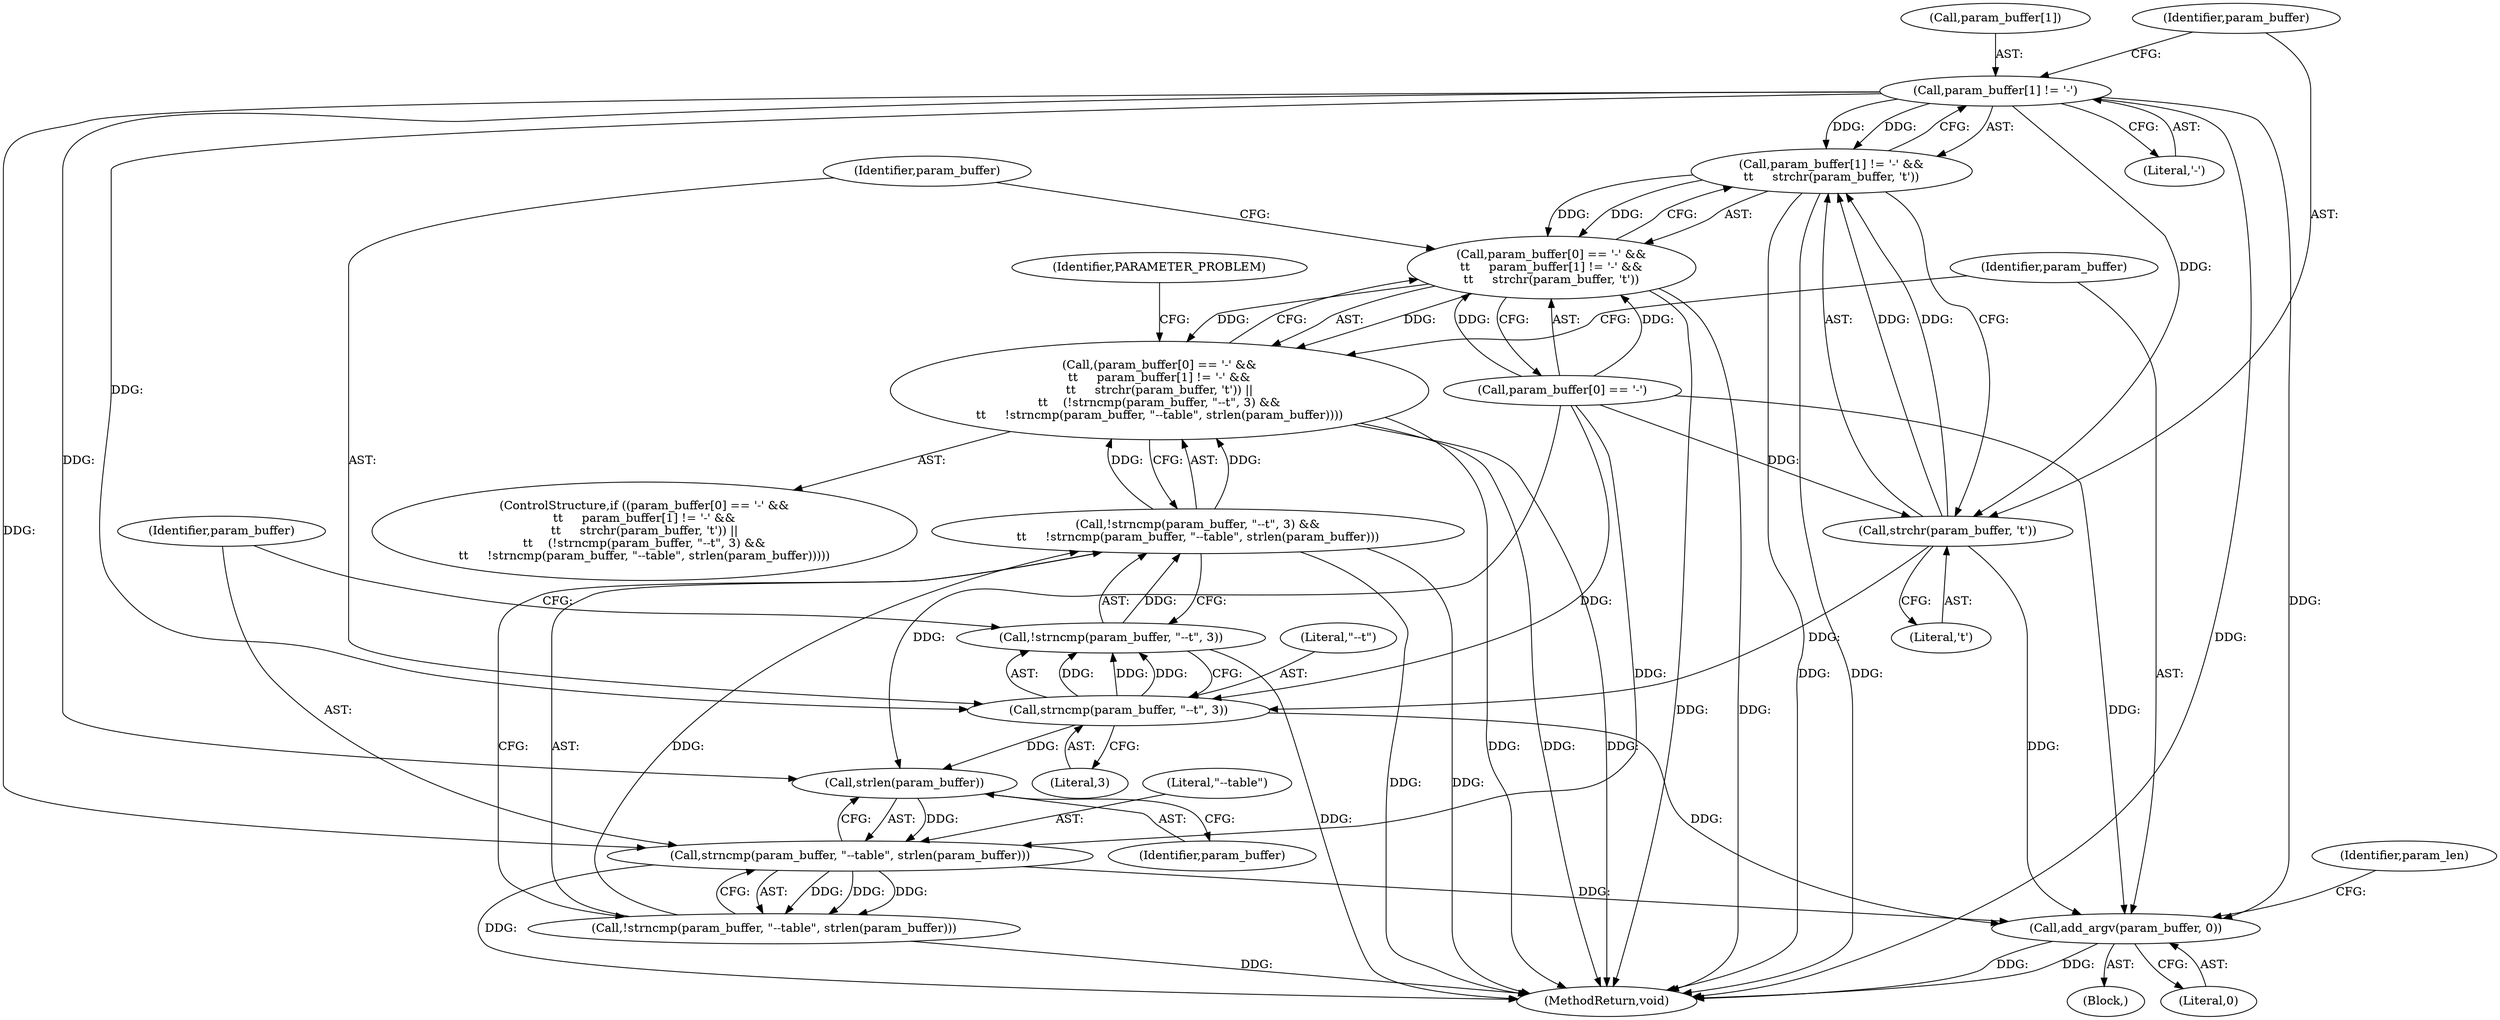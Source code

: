 digraph "1_netfilter_2ae1099a42e6a0f06de305ca13a842ac83d4683e@array" {
"1000128" [label="(Call,param_buffer[1] != '-')"];
"1000127" [label="(Call,param_buffer[1] != '-' &&\n\t\t     strchr(param_buffer, 't'))"];
"1000121" [label="(Call,param_buffer[0] == '-' &&\n\t\t     param_buffer[1] != '-' &&\n\t\t     strchr(param_buffer, 't'))"];
"1000120" [label="(Call,(param_buffer[0] == '-' &&\n\t\t     param_buffer[1] != '-' &&\n\t\t     strchr(param_buffer, 't')) ||\n\t\t    (!strncmp(param_buffer, \"--t\", 3) &&\n\t\t     !strncmp(param_buffer, \"--table\", strlen(param_buffer))))"];
"1000133" [label="(Call,strchr(param_buffer, 't'))"];
"1000138" [label="(Call,strncmp(param_buffer, \"--t\", 3))"];
"1000137" [label="(Call,!strncmp(param_buffer, \"--t\", 3))"];
"1000136" [label="(Call,!strncmp(param_buffer, \"--t\", 3) &&\n\t\t     !strncmp(param_buffer, \"--table\", strlen(param_buffer)))"];
"1000146" [label="(Call,strlen(param_buffer))"];
"1000143" [label="(Call,strncmp(param_buffer, \"--table\", strlen(param_buffer)))"];
"1000142" [label="(Call,!strncmp(param_buffer, \"--table\", strlen(param_buffer)))"];
"1000156" [label="(Call,add_argv(param_buffer, 0))"];
"1000139" [label="(Identifier,param_buffer)"];
"1000128" [label="(Call,param_buffer[1] != '-')"];
"1000122" [label="(Call,param_buffer[0] == '-')"];
"1000137" [label="(Call,!strncmp(param_buffer, \"--t\", 3))"];
"1000143" [label="(Call,strncmp(param_buffer, \"--table\", strlen(param_buffer)))"];
"1000157" [label="(Identifier,param_buffer)"];
"1000104" [label="(Block,)"];
"1000141" [label="(Literal,3)"];
"1000140" [label="(Literal,\"--t\")"];
"1000120" [label="(Call,(param_buffer[0] == '-' &&\n\t\t     param_buffer[1] != '-' &&\n\t\t     strchr(param_buffer, 't')) ||\n\t\t    (!strncmp(param_buffer, \"--t\", 3) &&\n\t\t     !strncmp(param_buffer, \"--table\", strlen(param_buffer))))"];
"1000156" [label="(Call,add_argv(param_buffer, 0))"];
"1000142" [label="(Call,!strncmp(param_buffer, \"--table\", strlen(param_buffer)))"];
"1000119" [label="(ControlStructure,if ((param_buffer[0] == '-' &&\n\t\t     param_buffer[1] != '-' &&\n\t\t     strchr(param_buffer, 't')) ||\n\t\t    (!strncmp(param_buffer, \"--t\", 3) &&\n\t\t     !strncmp(param_buffer, \"--table\", strlen(param_buffer)))))"];
"1000136" [label="(Call,!strncmp(param_buffer, \"--t\", 3) &&\n\t\t     !strncmp(param_buffer, \"--table\", strlen(param_buffer)))"];
"1000138" [label="(Call,strncmp(param_buffer, \"--t\", 3))"];
"1000135" [label="(Literal,'t')"];
"1000147" [label="(Identifier,param_buffer)"];
"1000160" [label="(Identifier,param_len)"];
"1000146" [label="(Call,strlen(param_buffer))"];
"1000129" [label="(Call,param_buffer[1])"];
"1000133" [label="(Call,strchr(param_buffer, 't'))"];
"1000127" [label="(Call,param_buffer[1] != '-' &&\n\t\t     strchr(param_buffer, 't'))"];
"1000162" [label="(MethodReturn,void)"];
"1000134" [label="(Identifier,param_buffer)"];
"1000132" [label="(Literal,'-')"];
"1000145" [label="(Literal,\"--table\")"];
"1000150" [label="(Identifier,PARAMETER_PROBLEM)"];
"1000158" [label="(Literal,0)"];
"1000121" [label="(Call,param_buffer[0] == '-' &&\n\t\t     param_buffer[1] != '-' &&\n\t\t     strchr(param_buffer, 't'))"];
"1000144" [label="(Identifier,param_buffer)"];
"1000128" -> "1000127"  [label="AST: "];
"1000128" -> "1000132"  [label="CFG: "];
"1000129" -> "1000128"  [label="AST: "];
"1000132" -> "1000128"  [label="AST: "];
"1000134" -> "1000128"  [label="CFG: "];
"1000127" -> "1000128"  [label="CFG: "];
"1000128" -> "1000162"  [label="DDG: "];
"1000128" -> "1000127"  [label="DDG: "];
"1000128" -> "1000127"  [label="DDG: "];
"1000128" -> "1000133"  [label="DDG: "];
"1000128" -> "1000138"  [label="DDG: "];
"1000128" -> "1000143"  [label="DDG: "];
"1000128" -> "1000146"  [label="DDG: "];
"1000128" -> "1000156"  [label="DDG: "];
"1000127" -> "1000121"  [label="AST: "];
"1000127" -> "1000133"  [label="CFG: "];
"1000133" -> "1000127"  [label="AST: "];
"1000121" -> "1000127"  [label="CFG: "];
"1000127" -> "1000162"  [label="DDG: "];
"1000127" -> "1000162"  [label="DDG: "];
"1000127" -> "1000121"  [label="DDG: "];
"1000127" -> "1000121"  [label="DDG: "];
"1000133" -> "1000127"  [label="DDG: "];
"1000133" -> "1000127"  [label="DDG: "];
"1000121" -> "1000120"  [label="AST: "];
"1000121" -> "1000122"  [label="CFG: "];
"1000122" -> "1000121"  [label="AST: "];
"1000139" -> "1000121"  [label="CFG: "];
"1000120" -> "1000121"  [label="CFG: "];
"1000121" -> "1000162"  [label="DDG: "];
"1000121" -> "1000162"  [label="DDG: "];
"1000121" -> "1000120"  [label="DDG: "];
"1000121" -> "1000120"  [label="DDG: "];
"1000122" -> "1000121"  [label="DDG: "];
"1000122" -> "1000121"  [label="DDG: "];
"1000120" -> "1000119"  [label="AST: "];
"1000120" -> "1000136"  [label="CFG: "];
"1000136" -> "1000120"  [label="AST: "];
"1000150" -> "1000120"  [label="CFG: "];
"1000157" -> "1000120"  [label="CFG: "];
"1000120" -> "1000162"  [label="DDG: "];
"1000120" -> "1000162"  [label="DDG: "];
"1000120" -> "1000162"  [label="DDG: "];
"1000136" -> "1000120"  [label="DDG: "];
"1000136" -> "1000120"  [label="DDG: "];
"1000133" -> "1000135"  [label="CFG: "];
"1000134" -> "1000133"  [label="AST: "];
"1000135" -> "1000133"  [label="AST: "];
"1000122" -> "1000133"  [label="DDG: "];
"1000133" -> "1000138"  [label="DDG: "];
"1000133" -> "1000156"  [label="DDG: "];
"1000138" -> "1000137"  [label="AST: "];
"1000138" -> "1000141"  [label="CFG: "];
"1000139" -> "1000138"  [label="AST: "];
"1000140" -> "1000138"  [label="AST: "];
"1000141" -> "1000138"  [label="AST: "];
"1000137" -> "1000138"  [label="CFG: "];
"1000138" -> "1000137"  [label="DDG: "];
"1000138" -> "1000137"  [label="DDG: "];
"1000138" -> "1000137"  [label="DDG: "];
"1000122" -> "1000138"  [label="DDG: "];
"1000138" -> "1000146"  [label="DDG: "];
"1000138" -> "1000156"  [label="DDG: "];
"1000137" -> "1000136"  [label="AST: "];
"1000144" -> "1000137"  [label="CFG: "];
"1000136" -> "1000137"  [label="CFG: "];
"1000137" -> "1000162"  [label="DDG: "];
"1000137" -> "1000136"  [label="DDG: "];
"1000136" -> "1000142"  [label="CFG: "];
"1000142" -> "1000136"  [label="AST: "];
"1000136" -> "1000162"  [label="DDG: "];
"1000136" -> "1000162"  [label="DDG: "];
"1000142" -> "1000136"  [label="DDG: "];
"1000146" -> "1000143"  [label="AST: "];
"1000146" -> "1000147"  [label="CFG: "];
"1000147" -> "1000146"  [label="AST: "];
"1000143" -> "1000146"  [label="CFG: "];
"1000146" -> "1000143"  [label="DDG: "];
"1000122" -> "1000146"  [label="DDG: "];
"1000143" -> "1000142"  [label="AST: "];
"1000144" -> "1000143"  [label="AST: "];
"1000145" -> "1000143"  [label="AST: "];
"1000142" -> "1000143"  [label="CFG: "];
"1000143" -> "1000162"  [label="DDG: "];
"1000143" -> "1000142"  [label="DDG: "];
"1000143" -> "1000142"  [label="DDG: "];
"1000143" -> "1000142"  [label="DDG: "];
"1000122" -> "1000143"  [label="DDG: "];
"1000143" -> "1000156"  [label="DDG: "];
"1000142" -> "1000162"  [label="DDG: "];
"1000156" -> "1000104"  [label="AST: "];
"1000156" -> "1000158"  [label="CFG: "];
"1000157" -> "1000156"  [label="AST: "];
"1000158" -> "1000156"  [label="AST: "];
"1000160" -> "1000156"  [label="CFG: "];
"1000156" -> "1000162"  [label="DDG: "];
"1000156" -> "1000162"  [label="DDG: "];
"1000122" -> "1000156"  [label="DDG: "];
}
